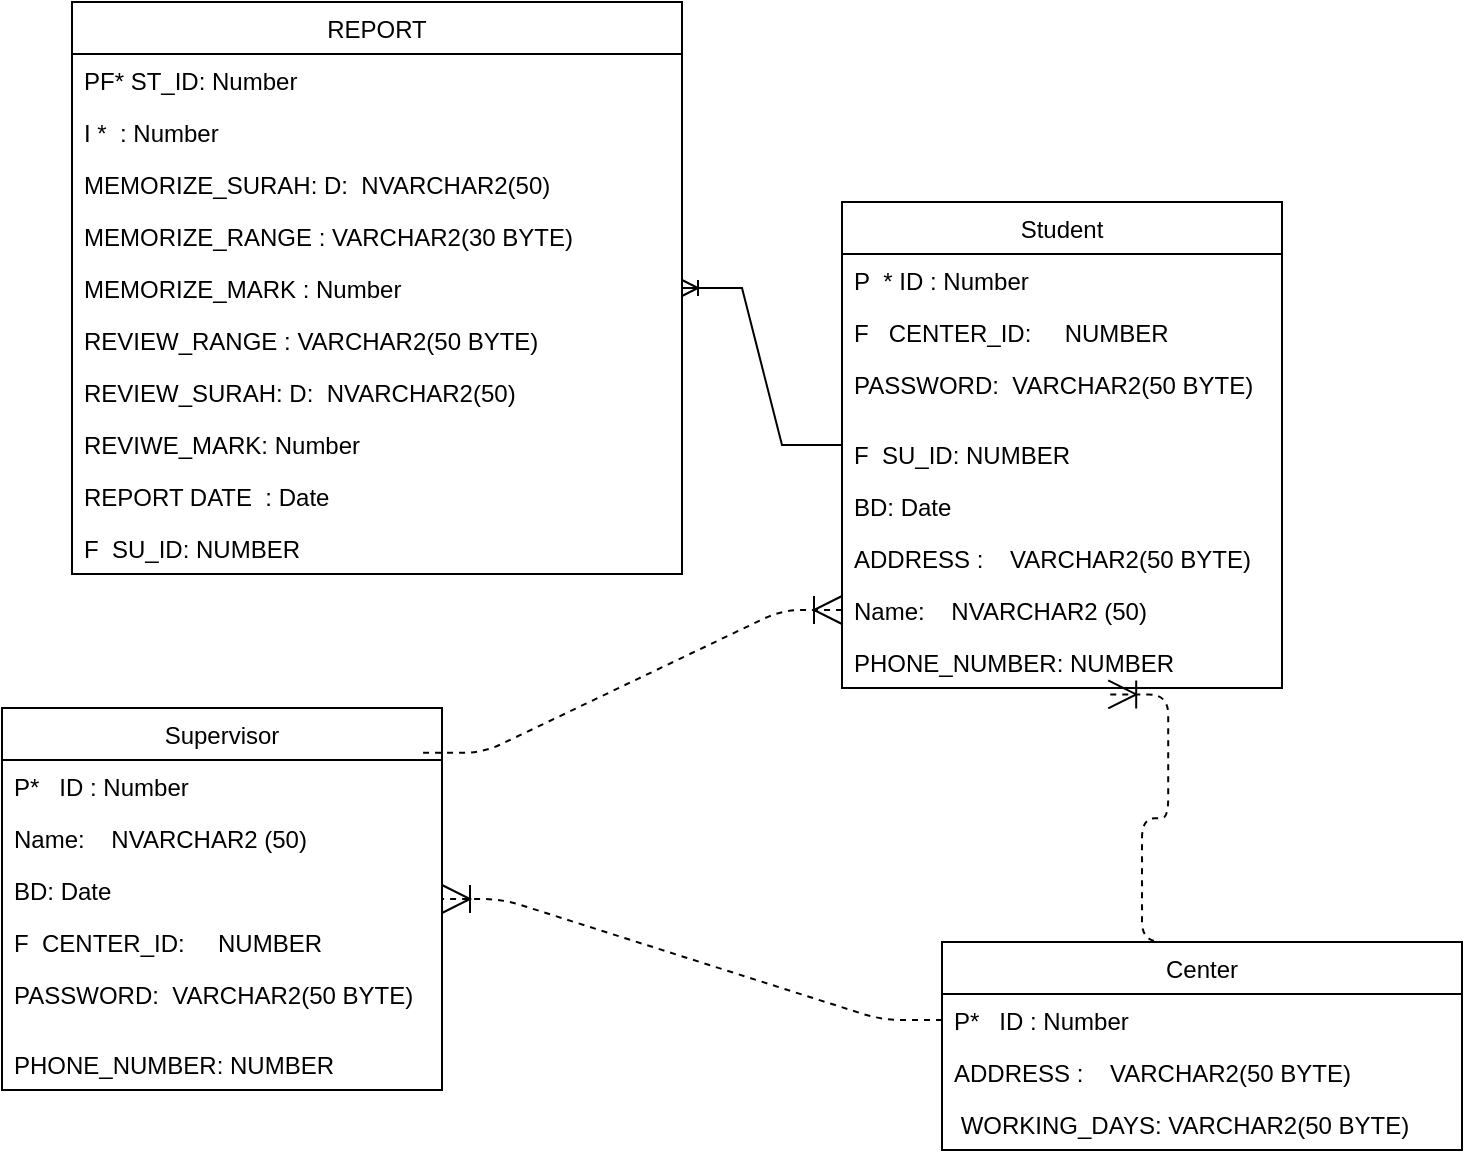 <mxfile version="20.3.0" type="device"><diagram id="VnOERFLA0KZGn_kF8Kip" name="Page-1"><mxGraphModel dx="600" dy="754" grid="1" gridSize="10" guides="1" tooltips="1" connect="1" arrows="1" fold="1" page="1" pageScale="1" pageWidth="827" pageHeight="1169" math="0" shadow="0"><root><mxCell id="0"/><mxCell id="1" parent="0"/><mxCell id="pOwHsUWbLGl8eo2Z5vzY-1" value="REPORT" style="swimlane;fontStyle=0;childLayout=stackLayout;horizontal=1;startSize=26;fillColor=none;horizontalStack=0;resizeParent=1;resizeParentMax=0;resizeLast=0;collapsible=1;marginBottom=0;" vertex="1" parent="1"><mxGeometry x="65" y="20" width="305" height="286" as="geometry"/></mxCell><mxCell id="pOwHsUWbLGl8eo2Z5vzY-2" value="PF* ST_ID: Number" style="text;strokeColor=none;fillColor=none;align=left;verticalAlign=top;spacingLeft=4;spacingRight=4;overflow=hidden;rotatable=0;points=[[0,0.5],[1,0.5]];portConstraint=eastwest;" vertex="1" parent="pOwHsUWbLGl8eo2Z5vzY-1"><mxGeometry y="26" width="305" height="26" as="geometry"/></mxCell><mxCell id="pOwHsUWbLGl8eo2Z5vzY-3" value="I *  : Number" style="text;strokeColor=none;fillColor=none;align=left;verticalAlign=top;spacingLeft=4;spacingRight=4;overflow=hidden;rotatable=0;points=[[0,0.5],[1,0.5]];portConstraint=eastwest;" vertex="1" parent="pOwHsUWbLGl8eo2Z5vzY-1"><mxGeometry y="52" width="305" height="26" as="geometry"/></mxCell><mxCell id="pOwHsUWbLGl8eo2Z5vzY-35" value="MEMORIZE_SURAH: D:  NVARCHAR2(50)" style="text;strokeColor=none;fillColor=none;align=left;verticalAlign=top;spacingLeft=4;spacingRight=4;overflow=hidden;rotatable=0;points=[[0,0.5],[1,0.5]];portConstraint=eastwest;" vertex="1" parent="pOwHsUWbLGl8eo2Z5vzY-1"><mxGeometry y="78" width="305" height="26" as="geometry"/></mxCell><mxCell id="pOwHsUWbLGl8eo2Z5vzY-36" value="MEMORIZE_RANGE : VARCHAR2(30 BYTE)&#10;&#10;" style="text;strokeColor=none;fillColor=none;align=left;verticalAlign=top;spacingLeft=4;spacingRight=4;overflow=hidden;rotatable=0;points=[[0,0.5],[1,0.5]];portConstraint=eastwest;" vertex="1" parent="pOwHsUWbLGl8eo2Z5vzY-1"><mxGeometry y="104" width="305" height="26" as="geometry"/></mxCell><mxCell id="pOwHsUWbLGl8eo2Z5vzY-34" value="MEMORIZE_MARK : Number" style="text;strokeColor=none;fillColor=none;align=left;verticalAlign=top;spacingLeft=4;spacingRight=4;overflow=hidden;rotatable=0;points=[[0,0.5],[1,0.5]];portConstraint=eastwest;" vertex="1" parent="pOwHsUWbLGl8eo2Z5vzY-1"><mxGeometry y="130" width="305" height="26" as="geometry"/></mxCell><mxCell id="pOwHsUWbLGl8eo2Z5vzY-33" value="REVIEW_RANGE : VARCHAR2(50 BYTE)&#10;&#10;" style="text;strokeColor=none;fillColor=none;align=left;verticalAlign=top;spacingLeft=4;spacingRight=4;overflow=hidden;rotatable=0;points=[[0,0.5],[1,0.5]];portConstraint=eastwest;" vertex="1" parent="pOwHsUWbLGl8eo2Z5vzY-1"><mxGeometry y="156" width="305" height="26" as="geometry"/></mxCell><mxCell id="pOwHsUWbLGl8eo2Z5vzY-41" value="REVIEW_SURAH: D:  NVARCHAR2(50)" style="text;strokeColor=none;fillColor=none;align=left;verticalAlign=top;spacingLeft=4;spacingRight=4;overflow=hidden;rotatable=0;points=[[0,0.5],[1,0.5]];portConstraint=eastwest;" vertex="1" parent="pOwHsUWbLGl8eo2Z5vzY-1"><mxGeometry y="182" width="305" height="26" as="geometry"/></mxCell><mxCell id="pOwHsUWbLGl8eo2Z5vzY-4" value="REVIWE_MARK: Number" style="text;strokeColor=none;fillColor=none;align=left;verticalAlign=top;spacingLeft=4;spacingRight=4;overflow=hidden;rotatable=0;points=[[0,0.5],[1,0.5]];portConstraint=eastwest;" vertex="1" parent="pOwHsUWbLGl8eo2Z5vzY-1"><mxGeometry y="208" width="305" height="26" as="geometry"/></mxCell><mxCell id="pOwHsUWbLGl8eo2Z5vzY-37" value="REPORT DATE  : Date" style="text;strokeColor=none;fillColor=none;align=left;verticalAlign=top;spacingLeft=4;spacingRight=4;overflow=hidden;rotatable=0;points=[[0,0.5],[1,0.5]];portConstraint=eastwest;" vertex="1" parent="pOwHsUWbLGl8eo2Z5vzY-1"><mxGeometry y="234" width="305" height="26" as="geometry"/></mxCell><mxCell id="pOwHsUWbLGl8eo2Z5vzY-40" value="F  SU_ID: NUMBER" style="text;strokeColor=none;fillColor=none;align=left;verticalAlign=top;spacingLeft=4;spacingRight=4;overflow=hidden;rotatable=0;points=[[0,0.5],[1,0.5]];portConstraint=eastwest;" vertex="1" parent="pOwHsUWbLGl8eo2Z5vzY-1"><mxGeometry y="260" width="305" height="26" as="geometry"/></mxCell><mxCell id="pOwHsUWbLGl8eo2Z5vzY-5" value="Student" style="swimlane;fontStyle=0;childLayout=stackLayout;horizontal=1;startSize=26;fillColor=none;horizontalStack=0;resizeParent=1;resizeParentMax=0;resizeLast=0;collapsible=1;marginBottom=0;" vertex="1" parent="1"><mxGeometry x="450" y="120" width="220" height="243" as="geometry"/></mxCell><mxCell id="pOwHsUWbLGl8eo2Z5vzY-6" value="P  * ID : Number" style="text;strokeColor=none;fillColor=none;align=left;verticalAlign=top;spacingLeft=4;spacingRight=4;overflow=hidden;rotatable=0;points=[[0,0.5],[1,0.5]];portConstraint=eastwest;" vertex="1" parent="pOwHsUWbLGl8eo2Z5vzY-5"><mxGeometry y="26" width="220" height="26" as="geometry"/></mxCell><mxCell id="pOwHsUWbLGl8eo2Z5vzY-19" value="F   CENTER_ID:     NUMBER" style="text;strokeColor=none;fillColor=none;align=left;verticalAlign=top;spacingLeft=4;spacingRight=4;overflow=hidden;rotatable=0;points=[[0,0.5],[1,0.5]];portConstraint=eastwest;" vertex="1" parent="pOwHsUWbLGl8eo2Z5vzY-5"><mxGeometry y="52" width="220" height="26" as="geometry"/></mxCell><mxCell id="pOwHsUWbLGl8eo2Z5vzY-20" value="PASSWORD:  VARCHAR2(50 BYTE)&#10;&#10;" style="text;strokeColor=none;fillColor=none;align=left;verticalAlign=top;spacingLeft=4;spacingRight=4;overflow=hidden;rotatable=0;points=[[0,0.5],[1,0.5]];portConstraint=eastwest;" vertex="1" parent="pOwHsUWbLGl8eo2Z5vzY-5"><mxGeometry y="78" width="220" height="35" as="geometry"/></mxCell><mxCell id="pOwHsUWbLGl8eo2Z5vzY-18" value="F  SU_ID: NUMBER" style="text;strokeColor=none;fillColor=none;align=left;verticalAlign=top;spacingLeft=4;spacingRight=4;overflow=hidden;rotatable=0;points=[[0,0.5],[1,0.5]];portConstraint=eastwest;" vertex="1" parent="pOwHsUWbLGl8eo2Z5vzY-5"><mxGeometry y="113" width="220" height="26" as="geometry"/></mxCell><mxCell id="pOwHsUWbLGl8eo2Z5vzY-17" value="BD: Date" style="text;strokeColor=none;fillColor=none;align=left;verticalAlign=top;spacingLeft=4;spacingRight=4;overflow=hidden;rotatable=0;points=[[0,0.5],[1,0.5]];portConstraint=eastwest;" vertex="1" parent="pOwHsUWbLGl8eo2Z5vzY-5"><mxGeometry y="139" width="220" height="26" as="geometry"/></mxCell><mxCell id="pOwHsUWbLGl8eo2Z5vzY-7" value="ADDRESS :    VARCHAR2(50 BYTE)" style="text;strokeColor=none;fillColor=none;align=left;verticalAlign=top;spacingLeft=4;spacingRight=4;overflow=hidden;rotatable=0;points=[[0,0.5],[1,0.5]];portConstraint=eastwest;" vertex="1" parent="pOwHsUWbLGl8eo2Z5vzY-5"><mxGeometry y="165" width="220" height="26" as="geometry"/></mxCell><mxCell id="pOwHsUWbLGl8eo2Z5vzY-8" value="Name:    NVARCHAR2 (50)" style="text;strokeColor=none;fillColor=none;align=left;verticalAlign=top;spacingLeft=4;spacingRight=4;overflow=hidden;rotatable=0;points=[[0,0.5],[1,0.5]];portConstraint=eastwest;" vertex="1" parent="pOwHsUWbLGl8eo2Z5vzY-5"><mxGeometry y="191" width="220" height="26" as="geometry"/></mxCell><mxCell id="pOwHsUWbLGl8eo2Z5vzY-21" value="PHONE_NUMBER: NUMBER" style="text;strokeColor=none;fillColor=none;align=left;verticalAlign=top;spacingLeft=4;spacingRight=4;overflow=hidden;rotatable=0;points=[[0,0.5],[1,0.5]];portConstraint=eastwest;" vertex="1" parent="pOwHsUWbLGl8eo2Z5vzY-5"><mxGeometry y="217" width="220" height="26" as="geometry"/></mxCell><mxCell id="pOwHsUWbLGl8eo2Z5vzY-13" value="Center" style="swimlane;fontStyle=0;childLayout=stackLayout;horizontal=1;startSize=26;fillColor=none;horizontalStack=0;resizeParent=1;resizeParentMax=0;resizeLast=0;collapsible=1;marginBottom=0;" vertex="1" parent="1"><mxGeometry x="500" y="490" width="260" height="104" as="geometry"/></mxCell><mxCell id="pOwHsUWbLGl8eo2Z5vzY-31" value="P*   ID : Number" style="text;strokeColor=none;fillColor=none;align=left;verticalAlign=top;spacingLeft=4;spacingRight=4;overflow=hidden;rotatable=0;points=[[0,0.5],[1,0.5]];portConstraint=eastwest;" vertex="1" parent="pOwHsUWbLGl8eo2Z5vzY-13"><mxGeometry y="26" width="260" height="26" as="geometry"/></mxCell><mxCell id="pOwHsUWbLGl8eo2Z5vzY-28" value="ADDRESS :    VARCHAR2(50 BYTE)" style="text;strokeColor=none;fillColor=none;align=left;verticalAlign=top;spacingLeft=4;spacingRight=4;overflow=hidden;rotatable=0;points=[[0,0.5],[1,0.5]];portConstraint=eastwest;" vertex="1" parent="pOwHsUWbLGl8eo2Z5vzY-13"><mxGeometry y="52" width="260" height="26" as="geometry"/></mxCell><mxCell id="pOwHsUWbLGl8eo2Z5vzY-32" value=" WORKING_DAYS: VARCHAR2(50 BYTE)" style="text;strokeColor=none;fillColor=none;align=left;verticalAlign=top;spacingLeft=4;spacingRight=4;overflow=hidden;rotatable=0;points=[[0,0.5],[1,0.5]];portConstraint=eastwest;" vertex="1" parent="pOwHsUWbLGl8eo2Z5vzY-13"><mxGeometry y="78" width="260" height="26" as="geometry"/></mxCell><mxCell id="pOwHsUWbLGl8eo2Z5vzY-22" value="Supervisor" style="swimlane;fontStyle=0;childLayout=stackLayout;horizontal=1;startSize=26;fillColor=none;horizontalStack=0;resizeParent=1;resizeParentMax=0;resizeLast=0;collapsible=1;marginBottom=0;" vertex="1" parent="1"><mxGeometry x="30" y="373" width="220" height="191" as="geometry"/></mxCell><mxCell id="pOwHsUWbLGl8eo2Z5vzY-23" value="P*   ID : Number" style="text;strokeColor=none;fillColor=none;align=left;verticalAlign=top;spacingLeft=4;spacingRight=4;overflow=hidden;rotatable=0;points=[[0,0.5],[1,0.5]];portConstraint=eastwest;" vertex="1" parent="pOwHsUWbLGl8eo2Z5vzY-22"><mxGeometry y="26" width="220" height="26" as="geometry"/></mxCell><mxCell id="pOwHsUWbLGl8eo2Z5vzY-29" value="Name:    NVARCHAR2 (50)" style="text;strokeColor=none;fillColor=none;align=left;verticalAlign=top;spacingLeft=4;spacingRight=4;overflow=hidden;rotatable=0;points=[[0,0.5],[1,0.5]];portConstraint=eastwest;" vertex="1" parent="pOwHsUWbLGl8eo2Z5vzY-22"><mxGeometry y="52" width="220" height="26" as="geometry"/></mxCell><mxCell id="pOwHsUWbLGl8eo2Z5vzY-27" value="BD: Date" style="text;strokeColor=none;fillColor=none;align=left;verticalAlign=top;spacingLeft=4;spacingRight=4;overflow=hidden;rotatable=0;points=[[0,0.5],[1,0.5]];portConstraint=eastwest;" vertex="1" parent="pOwHsUWbLGl8eo2Z5vzY-22"><mxGeometry y="78" width="220" height="26" as="geometry"/></mxCell><mxCell id="pOwHsUWbLGl8eo2Z5vzY-24" value="F  CENTER_ID:     NUMBER" style="text;strokeColor=none;fillColor=none;align=left;verticalAlign=top;spacingLeft=4;spacingRight=4;overflow=hidden;rotatable=0;points=[[0,0.5],[1,0.5]];portConstraint=eastwest;" vertex="1" parent="pOwHsUWbLGl8eo2Z5vzY-22"><mxGeometry y="104" width="220" height="26" as="geometry"/></mxCell><mxCell id="pOwHsUWbLGl8eo2Z5vzY-25" value="PASSWORD:  VARCHAR2(50 BYTE)&#10;&#10;" style="text;strokeColor=none;fillColor=none;align=left;verticalAlign=top;spacingLeft=4;spacingRight=4;overflow=hidden;rotatable=0;points=[[0,0.5],[1,0.5]];portConstraint=eastwest;" vertex="1" parent="pOwHsUWbLGl8eo2Z5vzY-22"><mxGeometry y="130" width="220" height="35" as="geometry"/></mxCell><mxCell id="pOwHsUWbLGl8eo2Z5vzY-30" value="PHONE_NUMBER: NUMBER" style="text;strokeColor=none;fillColor=none;align=left;verticalAlign=top;spacingLeft=4;spacingRight=4;overflow=hidden;rotatable=0;points=[[0,0.5],[1,0.5]];portConstraint=eastwest;" vertex="1" parent="pOwHsUWbLGl8eo2Z5vzY-22"><mxGeometry y="165" width="220" height="26" as="geometry"/></mxCell><mxCell id="pOwHsUWbLGl8eo2Z5vzY-42" value="" style="edgeStyle=entityRelationEdgeStyle;fontSize=12;html=1;endArrow=ERoneToMany;rounded=0;" edge="1" parent="1" source="pOwHsUWbLGl8eo2Z5vzY-5" target="pOwHsUWbLGl8eo2Z5vzY-1"><mxGeometry width="100" height="100" relative="1" as="geometry"><mxPoint x="280" y="440" as="sourcePoint"/><mxPoint x="380" y="340" as="targetPoint"/></mxGeometry></mxCell><mxCell id="pOwHsUWbLGl8eo2Z5vzY-43" value="" style="edgeStyle=entityRelationEdgeStyle;fontSize=11;html=1;endArrow=ERoneToMany;dashed=1;fontFamily=Helvetica;fontColor=default;align=center;endFill=0;endSize=12;strokeColor=default;entryX=0;entryY=0.5;entryDx=0;entryDy=0;exitX=0.957;exitY=-0.138;exitDx=0;exitDy=0;exitPerimeter=0;" edge="1" parent="1" source="pOwHsUWbLGl8eo2Z5vzY-23" target="pOwHsUWbLGl8eo2Z5vzY-8"><mxGeometry width="160" relative="1" as="geometry"><mxPoint x="100" y="610" as="sourcePoint"/><mxPoint x="260" y="610" as="targetPoint"/></mxGeometry></mxCell><mxCell id="pOwHsUWbLGl8eo2Z5vzY-45" value="" style="edgeStyle=entityRelationEdgeStyle;fontSize=11;html=1;endArrow=ERoneToMany;dashed=1;fontFamily=Helvetica;fontColor=default;align=center;endFill=0;endSize=12;strokeColor=default;" edge="1" parent="1" source="pOwHsUWbLGl8eo2Z5vzY-31" target="pOwHsUWbLGl8eo2Z5vzY-22"><mxGeometry width="160" relative="1" as="geometry"><mxPoint x="112.5" y="640.0" as="sourcePoint"/><mxPoint x="322.5" y="660" as="targetPoint"/></mxGeometry></mxCell><mxCell id="pOwHsUWbLGl8eo2Z5vzY-46" value="" style="edgeStyle=entityRelationEdgeStyle;fontSize=11;html=1;endArrow=ERoneToMany;dashed=1;fontFamily=Helvetica;fontColor=default;align=center;endFill=0;endSize=12;strokeColor=default;exitX=0.5;exitY=0;exitDx=0;exitDy=0;entryX=0.605;entryY=1.124;entryDx=0;entryDy=0;entryPerimeter=0;" edge="1" parent="1" source="pOwHsUWbLGl8eo2Z5vzY-13" target="pOwHsUWbLGl8eo2Z5vzY-21"><mxGeometry width="160" relative="1" as="geometry"><mxPoint x="270" y="620.0" as="sourcePoint"/><mxPoint x="630" y="390" as="targetPoint"/></mxGeometry></mxCell></root></mxGraphModel></diagram></mxfile>
